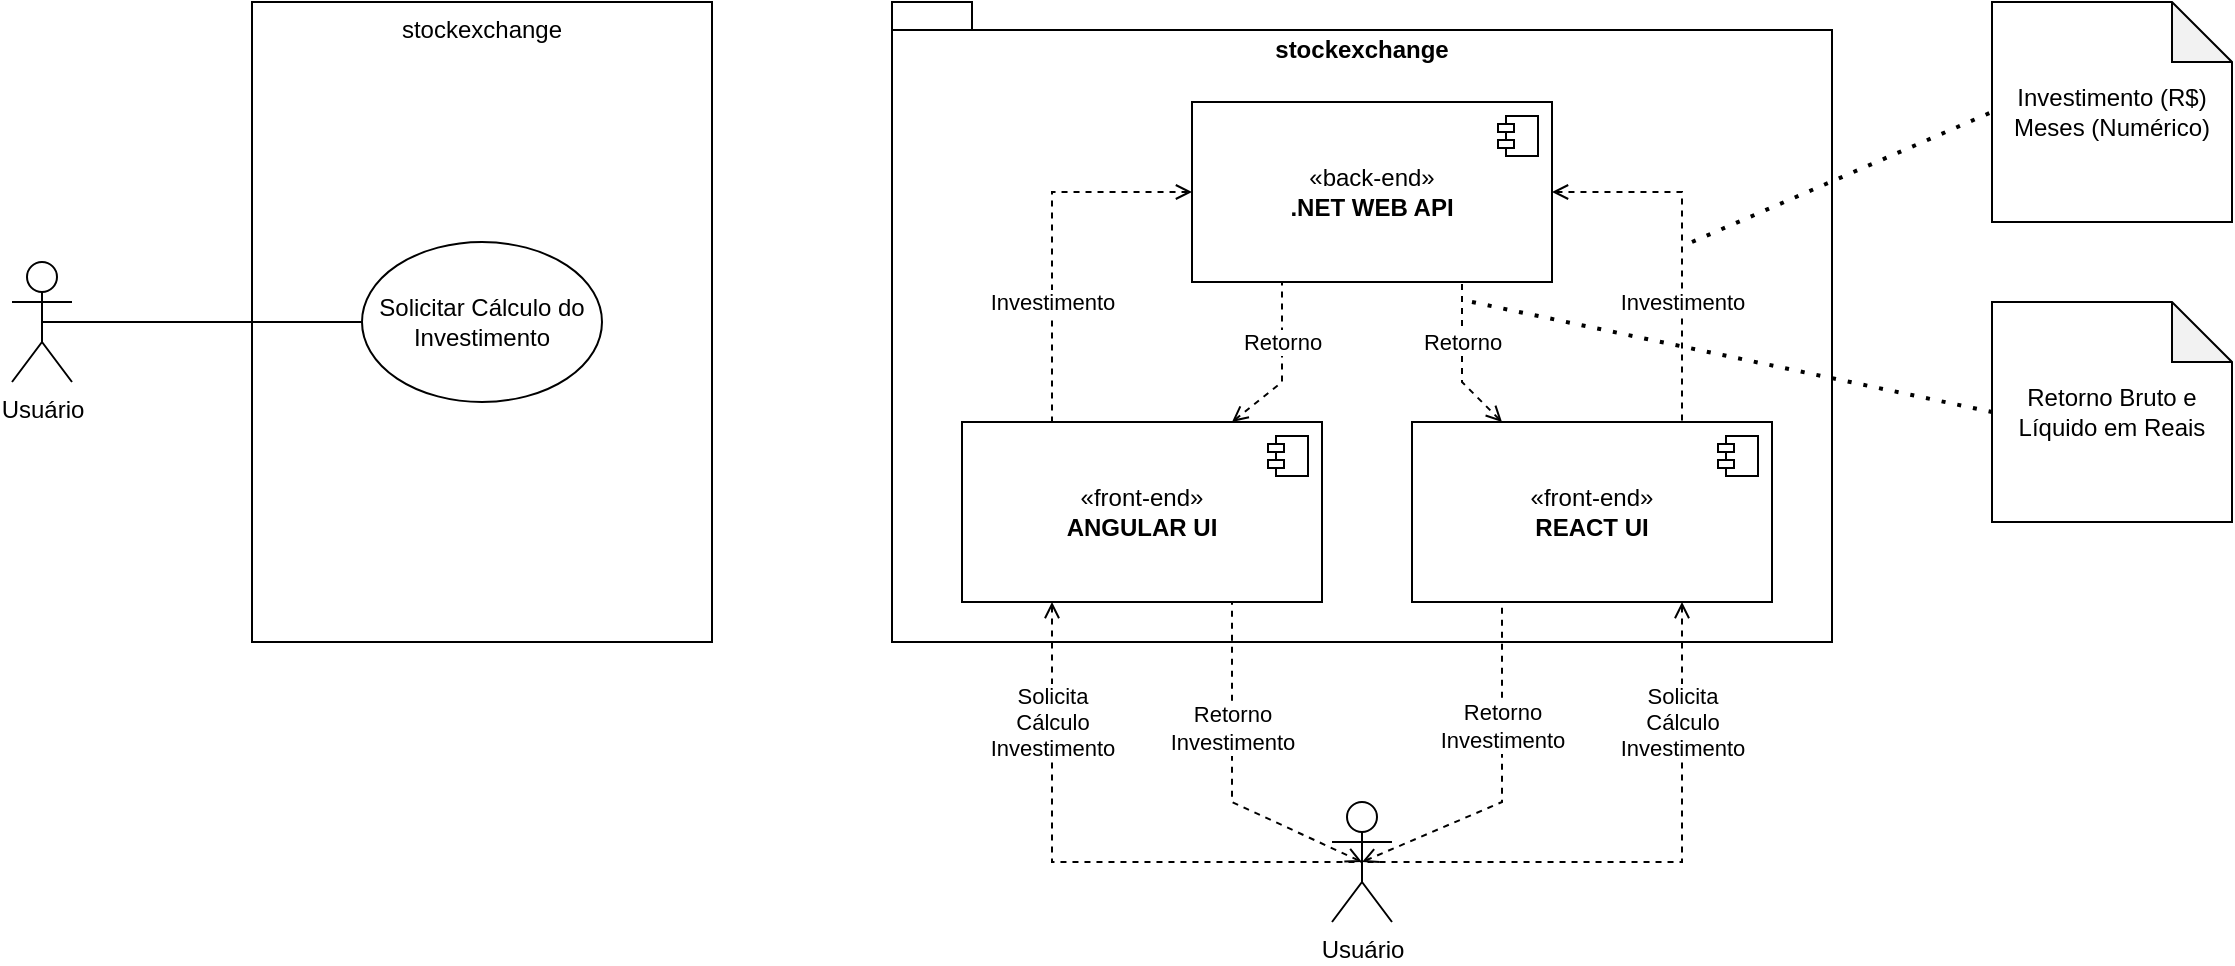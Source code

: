 <mxfile version="27.1.1">
  <diagram id="PJpoI-FHG1ks9sSy4taJ" name="Página-1">
    <mxGraphModel dx="1188" dy="654" grid="1" gridSize="10" guides="1" tooltips="1" connect="1" arrows="1" fold="1" page="1" pageScale="1" pageWidth="827" pageHeight="1169" math="0" shadow="0">
      <root>
        <mxCell id="0" />
        <mxCell id="1" parent="0" />
        <mxCell id="4N45tYZfWJHQnx3_KCYK-14" value="stockexchange" style="shape=folder;fontStyle=1;spacingTop=10;tabWidth=40;tabHeight=14;tabPosition=left;html=1;whiteSpace=wrap;verticalAlign=top;" parent="1" vertex="1">
          <mxGeometry x="480" y="40" width="470" height="320" as="geometry" />
        </mxCell>
        <mxCell id="4N45tYZfWJHQnx3_KCYK-8" value="stockexchange" style="rounded=0;whiteSpace=wrap;html=1;verticalAlign=top;" parent="1" vertex="1">
          <mxGeometry x="160" y="40" width="230" height="320" as="geometry" />
        </mxCell>
        <mxCell id="4N45tYZfWJHQnx3_KCYK-1" value="Usuário" style="shape=umlActor;verticalLabelPosition=bottom;verticalAlign=top;html=1;outlineConnect=0;" parent="1" vertex="1">
          <mxGeometry x="40" y="170" width="30" height="60" as="geometry" />
        </mxCell>
        <mxCell id="4N45tYZfWJHQnx3_KCYK-2" value="Solicitar Cálculo do Investimento" style="ellipse;whiteSpace=wrap;html=1;" parent="1" vertex="1">
          <mxGeometry x="215" y="160" width="120" height="80" as="geometry" />
        </mxCell>
        <mxCell id="4N45tYZfWJHQnx3_KCYK-5" value="" style="endArrow=none;html=1;rounded=0;exitX=0.5;exitY=0.5;exitDx=0;exitDy=0;exitPerimeter=0;entryX=0;entryY=0.5;entryDx=0;entryDy=0;" parent="1" source="4N45tYZfWJHQnx3_KCYK-1" target="4N45tYZfWJHQnx3_KCYK-2" edge="1">
          <mxGeometry width="50" height="50" relative="1" as="geometry">
            <mxPoint x="140" y="100" as="sourcePoint" />
            <mxPoint x="190" y="50" as="targetPoint" />
          </mxGeometry>
        </mxCell>
        <mxCell id="4N45tYZfWJHQnx3_KCYK-10" value="«back-end»&lt;br&gt;&lt;b&gt;.NET WEB API&lt;/b&gt;" style="html=1;dropTarget=0;whiteSpace=wrap;" parent="1" vertex="1">
          <mxGeometry x="630" y="90" width="180" height="90" as="geometry" />
        </mxCell>
        <mxCell id="4N45tYZfWJHQnx3_KCYK-11" value="" style="shape=module;jettyWidth=8;jettyHeight=4;" parent="4N45tYZfWJHQnx3_KCYK-10" vertex="1">
          <mxGeometry x="1" width="20" height="20" relative="1" as="geometry">
            <mxPoint x="-27" y="7" as="offset" />
          </mxGeometry>
        </mxCell>
        <mxCell id="4N45tYZfWJHQnx3_KCYK-12" value="«front-end»&lt;br&gt;&lt;b&gt;ANGULAR UI&lt;/b&gt;" style="html=1;dropTarget=0;whiteSpace=wrap;" parent="1" vertex="1">
          <mxGeometry x="515" y="250" width="180" height="90" as="geometry" />
        </mxCell>
        <mxCell id="4N45tYZfWJHQnx3_KCYK-13" value="" style="shape=module;jettyWidth=8;jettyHeight=4;" parent="4N45tYZfWJHQnx3_KCYK-12" vertex="1">
          <mxGeometry x="1" width="20" height="20" relative="1" as="geometry">
            <mxPoint x="-27" y="7" as="offset" />
          </mxGeometry>
        </mxCell>
        <mxCell id="4N45tYZfWJHQnx3_KCYK-15" value="Usuário" style="shape=umlActor;verticalLabelPosition=bottom;verticalAlign=top;html=1;outlineConnect=0;" parent="1" vertex="1">
          <mxGeometry x="700" y="440" width="30" height="60" as="geometry" />
        </mxCell>
        <mxCell id="4N45tYZfWJHQnx3_KCYK-25" value="Retorno&lt;div&gt;Investimento&lt;/div&gt;" style="endArrow=none;endSize=12;dashed=1;html=1;rounded=0;entryX=0.75;entryY=1;entryDx=0;entryDy=0;exitX=0.5;exitY=0.5;exitDx=0;exitDy=0;exitPerimeter=0;startArrow=open;startFill=0;" parent="1" source="4N45tYZfWJHQnx3_KCYK-15" target="4N45tYZfWJHQnx3_KCYK-12" edge="1">
          <mxGeometry x="0.273" width="160" relative="1" as="geometry">
            <mxPoint x="230" y="220" as="sourcePoint" />
            <mxPoint x="390" y="220" as="targetPoint" />
            <mxPoint as="offset" />
            <Array as="points">
              <mxPoint x="650" y="440" />
            </Array>
          </mxGeometry>
        </mxCell>
        <mxCell id="7aIDdIvc-48FVP46_s7X-1" value="«front-end»&lt;br&gt;&lt;b&gt;REACT UI&lt;/b&gt;" style="html=1;dropTarget=0;whiteSpace=wrap;" vertex="1" parent="1">
          <mxGeometry x="740" y="250" width="180" height="90" as="geometry" />
        </mxCell>
        <mxCell id="7aIDdIvc-48FVP46_s7X-2" value="" style="shape=module;jettyWidth=8;jettyHeight=4;" vertex="1" parent="7aIDdIvc-48FVP46_s7X-1">
          <mxGeometry x="1" width="20" height="20" relative="1" as="geometry">
            <mxPoint x="-27" y="7" as="offset" />
          </mxGeometry>
        </mxCell>
        <mxCell id="7aIDdIvc-48FVP46_s7X-6" value="Solicita&lt;div&gt;Cálculo&lt;br&gt;&lt;/div&gt;&lt;span style=&quot;background-color: light-dark(#ffffff, var(--ge-dark-color, #121212)); color: light-dark(rgb(0, 0, 0), rgb(255, 255, 255));&quot;&gt;Investimento&lt;/span&gt;" style="endArrow=none;endSize=12;dashed=1;html=1;rounded=0;exitX=0.25;exitY=1;exitDx=0;exitDy=0;entryX=0.5;entryY=0.5;entryDx=0;entryDy=0;entryPerimeter=0;startArrow=open;startFill=0;" edge="1" parent="1" source="4N45tYZfWJHQnx3_KCYK-12" target="4N45tYZfWJHQnx3_KCYK-15">
          <mxGeometry x="-0.579" width="160" relative="1" as="geometry">
            <mxPoint x="700" y="470" as="sourcePoint" />
            <mxPoint x="520" y="470" as="targetPoint" />
            <mxPoint as="offset" />
            <Array as="points">
              <mxPoint x="560" y="470" />
            </Array>
          </mxGeometry>
        </mxCell>
        <mxCell id="7aIDdIvc-48FVP46_s7X-7" value="Retorno&lt;div&gt;Investimento&lt;/div&gt;" style="endArrow=none;endSize=12;dashed=1;html=1;rounded=0;entryX=0.25;entryY=1;entryDx=0;entryDy=0;exitX=0.5;exitY=0.5;exitDx=0;exitDy=0;exitPerimeter=0;startArrow=open;startFill=0;" edge="1" parent="1" source="4N45tYZfWJHQnx3_KCYK-15" target="7aIDdIvc-48FVP46_s7X-1">
          <mxGeometry x="0.294" width="160" relative="1" as="geometry">
            <mxPoint x="725" y="450" as="sourcePoint" />
            <mxPoint x="660" y="350" as="targetPoint" />
            <mxPoint as="offset" />
            <Array as="points">
              <mxPoint x="785" y="440" />
            </Array>
          </mxGeometry>
        </mxCell>
        <mxCell id="7aIDdIvc-48FVP46_s7X-9" value="Solicita&lt;div&gt;Cálculo&lt;br&gt;&lt;/div&gt;&lt;span style=&quot;background-color: light-dark(#ffffff, var(--ge-dark-color, #121212)); color: light-dark(rgb(0, 0, 0), rgb(255, 255, 255));&quot;&gt;Investimento&lt;/span&gt;" style="endArrow=none;endSize=12;dashed=1;html=1;rounded=0;exitX=0.75;exitY=1;exitDx=0;exitDy=0;entryX=0.5;entryY=0.5;entryDx=0;entryDy=0;entryPerimeter=0;startArrow=open;startFill=0;" edge="1" parent="1" source="7aIDdIvc-48FVP46_s7X-1" target="4N45tYZfWJHQnx3_KCYK-15">
          <mxGeometry x="-0.586" width="160" relative="1" as="geometry">
            <mxPoint x="600" y="430" as="sourcePoint" />
            <mxPoint x="640" y="580" as="targetPoint" />
            <mxPoint as="offset" />
            <Array as="points">
              <mxPoint x="875" y="470" />
            </Array>
          </mxGeometry>
        </mxCell>
        <mxCell id="7aIDdIvc-48FVP46_s7X-11" value="Retorno Bruto e Líquido em Reais" style="shape=note;whiteSpace=wrap;html=1;backgroundOutline=1;darkOpacity=0.05;" vertex="1" parent="1">
          <mxGeometry x="1030" y="190" width="120" height="110" as="geometry" />
        </mxCell>
        <mxCell id="7aIDdIvc-48FVP46_s7X-12" value="Investimento (R$)&lt;div&gt;Meses (Numérico)&lt;/div&gt;" style="shape=note;whiteSpace=wrap;html=1;backgroundOutline=1;darkOpacity=0.05;align=center;" vertex="1" parent="1">
          <mxGeometry x="1030" y="40" width="120" height="110" as="geometry" />
        </mxCell>
        <mxCell id="7aIDdIvc-48FVP46_s7X-13" value="" style="endArrow=none;dashed=1;html=1;dashPattern=1 3;strokeWidth=2;rounded=0;entryX=0;entryY=0.5;entryDx=0;entryDy=0;entryPerimeter=0;" edge="1" parent="1" target="7aIDdIvc-48FVP46_s7X-11">
          <mxGeometry width="50" height="50" relative="1" as="geometry">
            <mxPoint x="770" y="190" as="sourcePoint" />
            <mxPoint x="1050" y="310" as="targetPoint" />
          </mxGeometry>
        </mxCell>
        <mxCell id="7aIDdIvc-48FVP46_s7X-14" value="" style="endArrow=none;dashed=1;html=1;dashPattern=1 3;strokeWidth=2;rounded=0;entryX=0;entryY=0.5;entryDx=0;entryDy=0;entryPerimeter=0;" edge="1" parent="1" target="7aIDdIvc-48FVP46_s7X-12">
          <mxGeometry width="50" height="50" relative="1" as="geometry">
            <mxPoint x="880" y="160" as="sourcePoint" />
            <mxPoint x="1050" y="410" as="targetPoint" />
          </mxGeometry>
        </mxCell>
        <mxCell id="7aIDdIvc-48FVP46_s7X-15" value="Investimento" style="endArrow=none;endSize=12;dashed=1;html=1;rounded=0;startArrow=open;startFill=0;exitX=1;exitY=0.5;exitDx=0;exitDy=0;entryX=0.75;entryY=0;entryDx=0;entryDy=0;" edge="1" parent="1" source="4N45tYZfWJHQnx3_KCYK-10" target="7aIDdIvc-48FVP46_s7X-1">
          <mxGeometry x="0.333" width="160" relative="1" as="geometry">
            <mxPoint x="1030" y="450" as="sourcePoint" />
            <mxPoint x="800" y="570" as="targetPoint" />
            <mxPoint as="offset" />
            <Array as="points">
              <mxPoint x="875" y="135" />
            </Array>
          </mxGeometry>
        </mxCell>
        <mxCell id="7aIDdIvc-48FVP46_s7X-16" value="Investimento" style="endArrow=none;endSize=12;dashed=1;html=1;rounded=0;exitX=0;exitY=0.5;exitDx=0;exitDy=0;startArrow=open;startFill=0;entryX=0.25;entryY=0;entryDx=0;entryDy=0;" edge="1" parent="1" source="4N45tYZfWJHQnx3_KCYK-10" target="4N45tYZfWJHQnx3_KCYK-12">
          <mxGeometry x="0.351" width="160" relative="1" as="geometry">
            <mxPoint x="460" y="440" as="sourcePoint" />
            <mxPoint x="450" y="250" as="targetPoint" />
            <mxPoint as="offset" />
            <Array as="points">
              <mxPoint x="560" y="135" />
            </Array>
          </mxGeometry>
        </mxCell>
        <mxCell id="7aIDdIvc-48FVP46_s7X-17" value="Retorno" style="endArrow=none;endSize=12;dashed=1;html=1;rounded=0;entryX=0.25;entryY=1;entryDx=0;entryDy=0;exitX=0.75;exitY=0;exitDx=0;exitDy=0;startArrow=open;startFill=0;" edge="1" parent="1" source="4N45tYZfWJHQnx3_KCYK-12" target="4N45tYZfWJHQnx3_KCYK-10">
          <mxGeometry x="0.268" width="160" relative="1" as="geometry">
            <mxPoint x="735" y="580" as="sourcePoint" />
            <mxPoint x="670" y="450" as="targetPoint" />
            <mxPoint as="offset" />
            <Array as="points">
              <mxPoint x="675" y="230" />
            </Array>
          </mxGeometry>
        </mxCell>
        <mxCell id="7aIDdIvc-48FVP46_s7X-18" value="Retorno" style="endArrow=none;endSize=12;dashed=1;html=1;rounded=0;entryX=0.75;entryY=1;entryDx=0;entryDy=0;startArrow=open;startFill=0;" edge="1" parent="1" target="4N45tYZfWJHQnx3_KCYK-10">
          <mxGeometry x="0.234" width="160" relative="1" as="geometry">
            <mxPoint x="785" y="250" as="sourcePoint" />
            <mxPoint x="705" y="240" as="targetPoint" />
            <mxPoint as="offset" />
            <Array as="points">
              <mxPoint x="765" y="230" />
            </Array>
          </mxGeometry>
        </mxCell>
      </root>
    </mxGraphModel>
  </diagram>
</mxfile>
